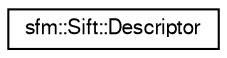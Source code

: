 digraph "Graphical Class Hierarchy"
{
  edge [fontname="FreeSans",fontsize="10",labelfontname="FreeSans",labelfontsize="10"];
  node [fontname="FreeSans",fontsize="10",shape=record];
  rankdir="LR";
  Node0 [label="sfm::Sift::Descriptor",height=0.2,width=0.4,color="black", fillcolor="white", style="filled",URL="$structsfm_1_1_sift_1_1_descriptor.html",tooltip="Representation of the SIFT descriptor. "];
}
